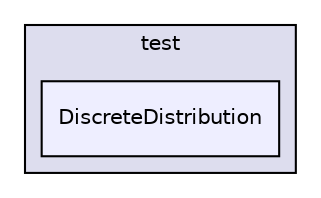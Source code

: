 digraph "quetzal/modules/random/test/DiscreteDistribution" {
  compound=true
  node [ fontsize="10", fontname="Helvetica"];
  edge [ labelfontsize="10", labelfontname="Helvetica"];
  subgraph clusterdir_e79c9d0adf249558926df1e0cfaf98af {
    graph [ bgcolor="#ddddee", pencolor="black", label="test" fontname="Helvetica", fontsize="10", URL="dir_e79c9d0adf249558926df1e0cfaf98af.html"]
  dir_6373472ac1568c32d4f4685177d0f994 [shape=box, label="DiscreteDistribution", style="filled", fillcolor="#eeeeff", pencolor="black", URL="dir_6373472ac1568c32d4f4685177d0f994.html"];
  }
}
